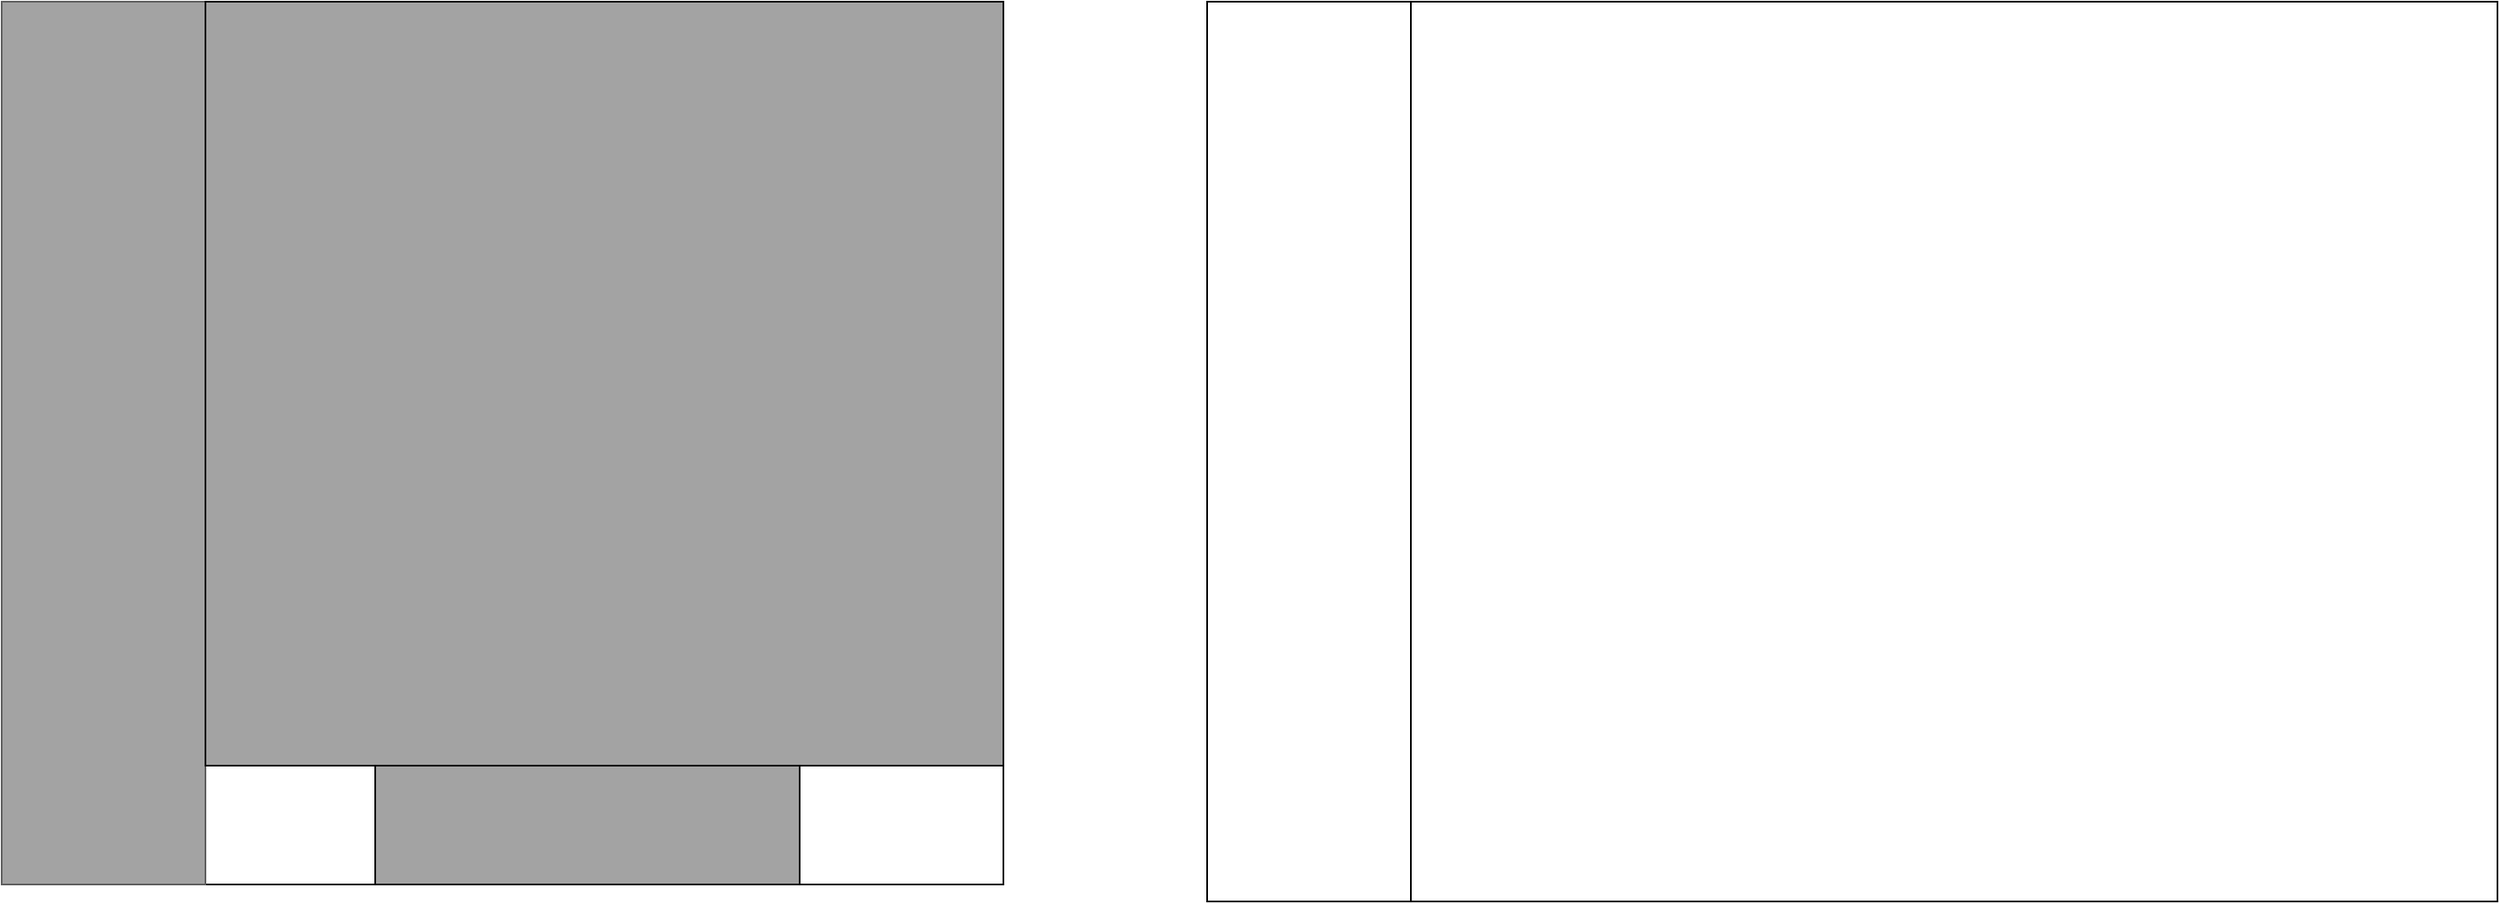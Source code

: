 <mxfile version="24.7.14">
  <diagram name="Page-1" id="EcUvMIolQ7K5YZYkJxHi">
    <mxGraphModel dx="1434" dy="820" grid="1" gridSize="10" guides="1" tooltips="1" connect="1" arrows="1" fold="1" page="1" pageScale="1" pageWidth="827" pageHeight="1169" math="0" shadow="0">
      <root>
        <mxCell id="0" />
        <mxCell id="1" parent="0" />
        <mxCell id="Bw7cQ2CIhtzXfJxPUQrJ-1" value="" style="rounded=0;whiteSpace=wrap;html=1;" parent="1" vertex="1">
          <mxGeometry x="40" y="40" width="590" height="520" as="geometry" />
        </mxCell>
        <mxCell id="Bw7cQ2CIhtzXfJxPUQrJ-2" value="" style="rounded=0;whiteSpace=wrap;html=1;strokeColor=#5e5e5e;fillColor=#A3A3A3;" parent="1" vertex="1">
          <mxGeometry x="40" y="40" width="120" height="520" as="geometry" />
        </mxCell>
        <mxCell id="WIPPXPqolnYrMpe3MKUZ-1" value="" style="rounded=0;whiteSpace=wrap;html=1;fillColor=#A3A3A3;" vertex="1" parent="1">
          <mxGeometry x="260" y="490" width="250" height="70" as="geometry" />
        </mxCell>
        <mxCell id="WIPPXPqolnYrMpe3MKUZ-2" value="" style="rounded=0;whiteSpace=wrap;html=1;fillColor=#A3A3A3;" vertex="1" parent="1">
          <mxGeometry x="160" y="40" width="470" height="450" as="geometry" />
        </mxCell>
        <mxCell id="WIPPXPqolnYrMpe3MKUZ-3" value="" style="rounded=0;whiteSpace=wrap;html=1;" vertex="1" parent="1">
          <mxGeometry x="750" y="40" width="760" height="530" as="geometry" />
        </mxCell>
        <mxCell id="WIPPXPqolnYrMpe3MKUZ-4" value="" style="rounded=0;whiteSpace=wrap;html=1;" vertex="1" parent="1">
          <mxGeometry x="750" y="40" width="120" height="530" as="geometry" />
        </mxCell>
      </root>
    </mxGraphModel>
  </diagram>
</mxfile>
